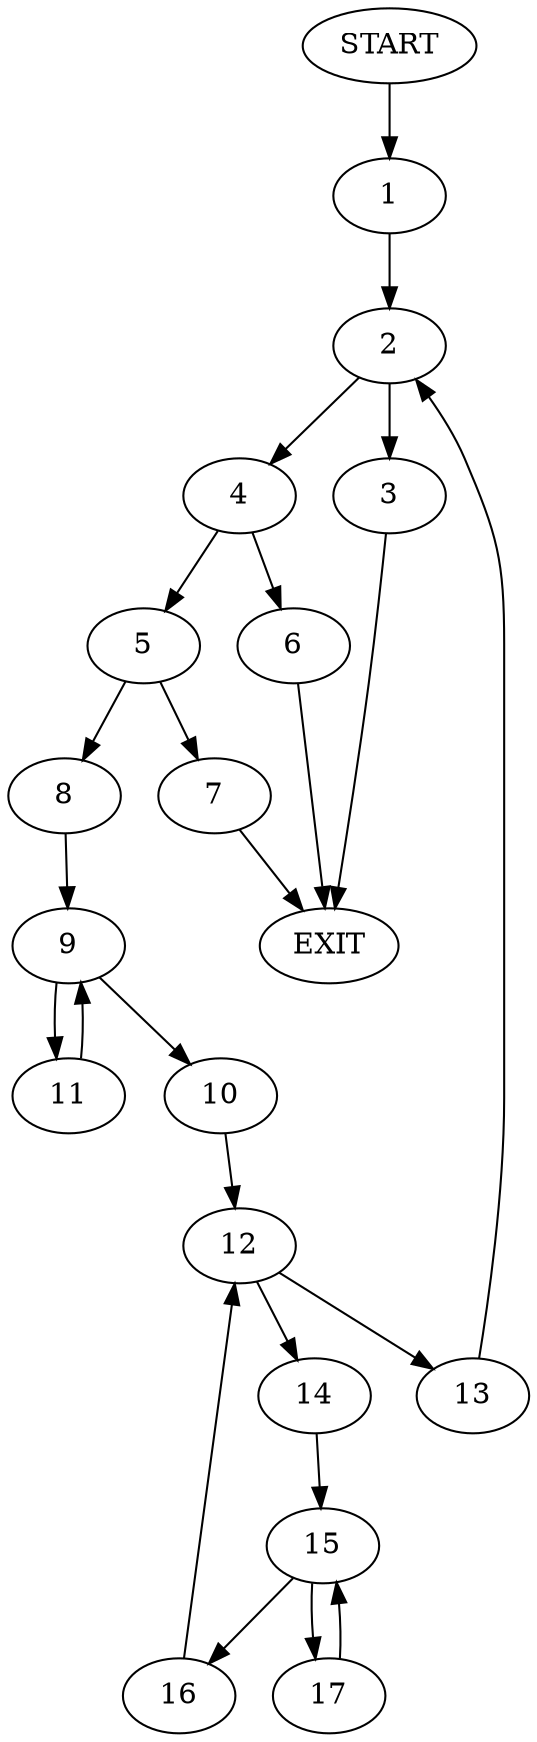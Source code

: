 digraph {
0 [label="START"]
18 [label="EXIT"]
0 -> 1
1 -> 2
2 -> 3
2 -> 4
4 -> 5
4 -> 6
3 -> 18
5 -> 7
5 -> 8
6 -> 18
7 -> 18
8 -> 9
9 -> 10
9 -> 11
10 -> 12
11 -> 9
12 -> 13
12 -> 14
13 -> 2
14 -> 15
15 -> 16
15 -> 17
16 -> 12
17 -> 15
}
